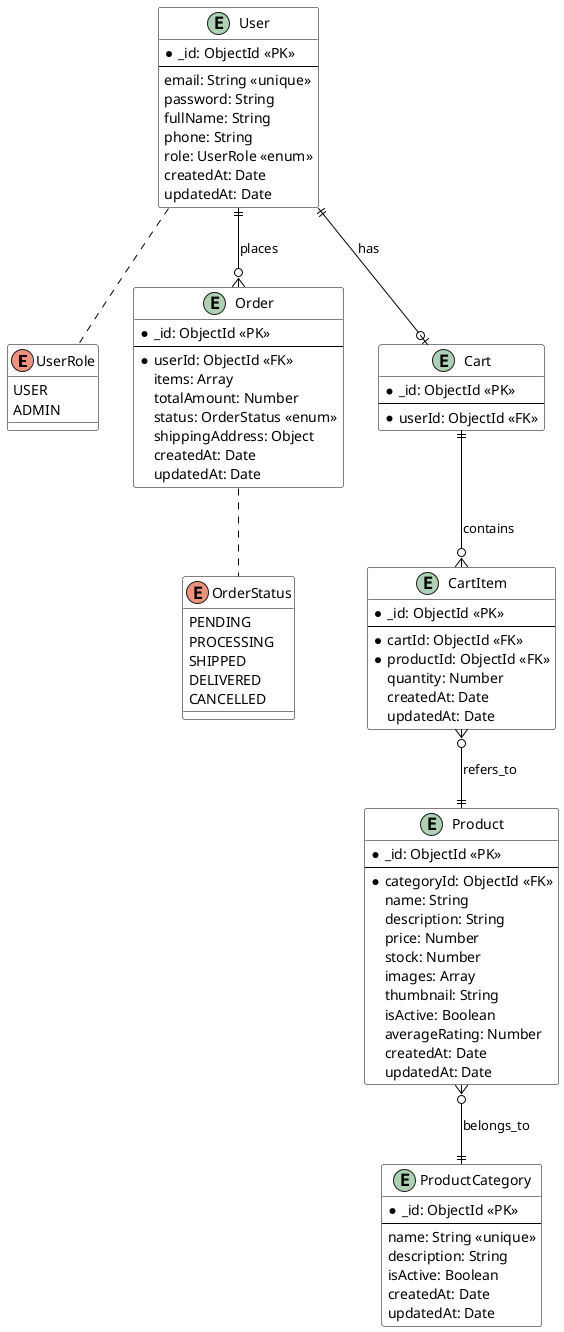 @startuml

' Định nghĩa style
skinparam class {
    BackgroundColor White
    ArrowColor Black
    BorderColor Black
}

' Định nghĩa enum
enum UserRole {
    USER
    ADMIN
}

enum OrderStatus {
    PENDING
    PROCESSING
    SHIPPED
    DELIVERED
    CANCELLED
}

' Định nghĩa entities
entity "User" {
    *_id: ObjectId <<PK>>
    --
    email: String <<unique>>
    password: String
    fullName: String
    phone: String
    role: UserRole <<enum>>
    createdAt: Date
    updatedAt: Date
}

entity "Product" {
    *_id: ObjectId <<PK>>
    --
    *categoryId: ObjectId <<FK>>
    name: String
    description: String
    price: Number
    stock: Number
    images: Array
    thumbnail: String
    isActive: Boolean
    averageRating: Number
    createdAt: Date
    updatedAt: Date
}

entity "ProductCategory" {
    *_id: ObjectId <<PK>>
    --
    name: String <<unique>>
    description: String
    isActive: Boolean
    createdAt: Date
    updatedAt: Date
}

entity "Order" {
    *_id: ObjectId <<PK>>
    --
    *userId: ObjectId <<FK>>
    items: Array
    totalAmount: Number
    status: OrderStatus <<enum>>
    shippingAddress: Object
    createdAt: Date
    updatedAt: Date
}

entity "Cart" {
    *_id: ObjectId <<PK>>
    --
    *userId: ObjectId <<FK>>
}

entity "CartItem" {
    *_id: ObjectId <<PK>>
    --
    *cartId: ObjectId <<FK>>
    *productId: ObjectId <<FK>>
    quantity: Number
    createdAt: Date
    updatedAt: Date
}

' Định nghĩa relationships chính
User ||--o{ Order : places
User ||--o| Cart : has
Product }o--|| ProductCategory : belongs_to
Cart ||--o{ CartItem : contains
CartItem }o--|| Product : refers_to

' Định nghĩa relationships với enum
User .. UserRole
Order .. OrderStatus

@enduml 



